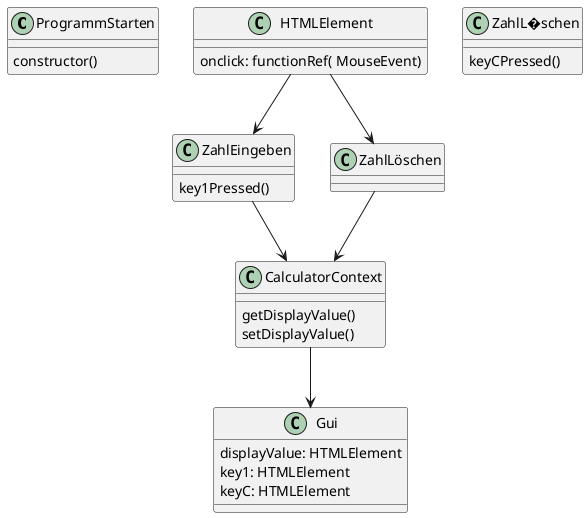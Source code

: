 @startuml


class ProgrammStarten{
constructor()
}
class HTMLElement{
onclick: functionRef( MouseEvent)
}
class ZahlEingeben{
key1Pressed()
}
class ZahlL�schen{
keyCPressed()
}
class CalculatorContext{
getDisplayValue()
setDisplayValue()
}
class Gui{
displayValue: HTMLElement
key1: HTMLElement
keyC: HTMLElement
}
HTMLElement --> ZahlEingeben
HTMLElement --> ZahlLöschen
ZahlEingeben --> CalculatorContext
ZahlLöschen --> CalculatorContext
CalculatorContext --> Gui


@enduml